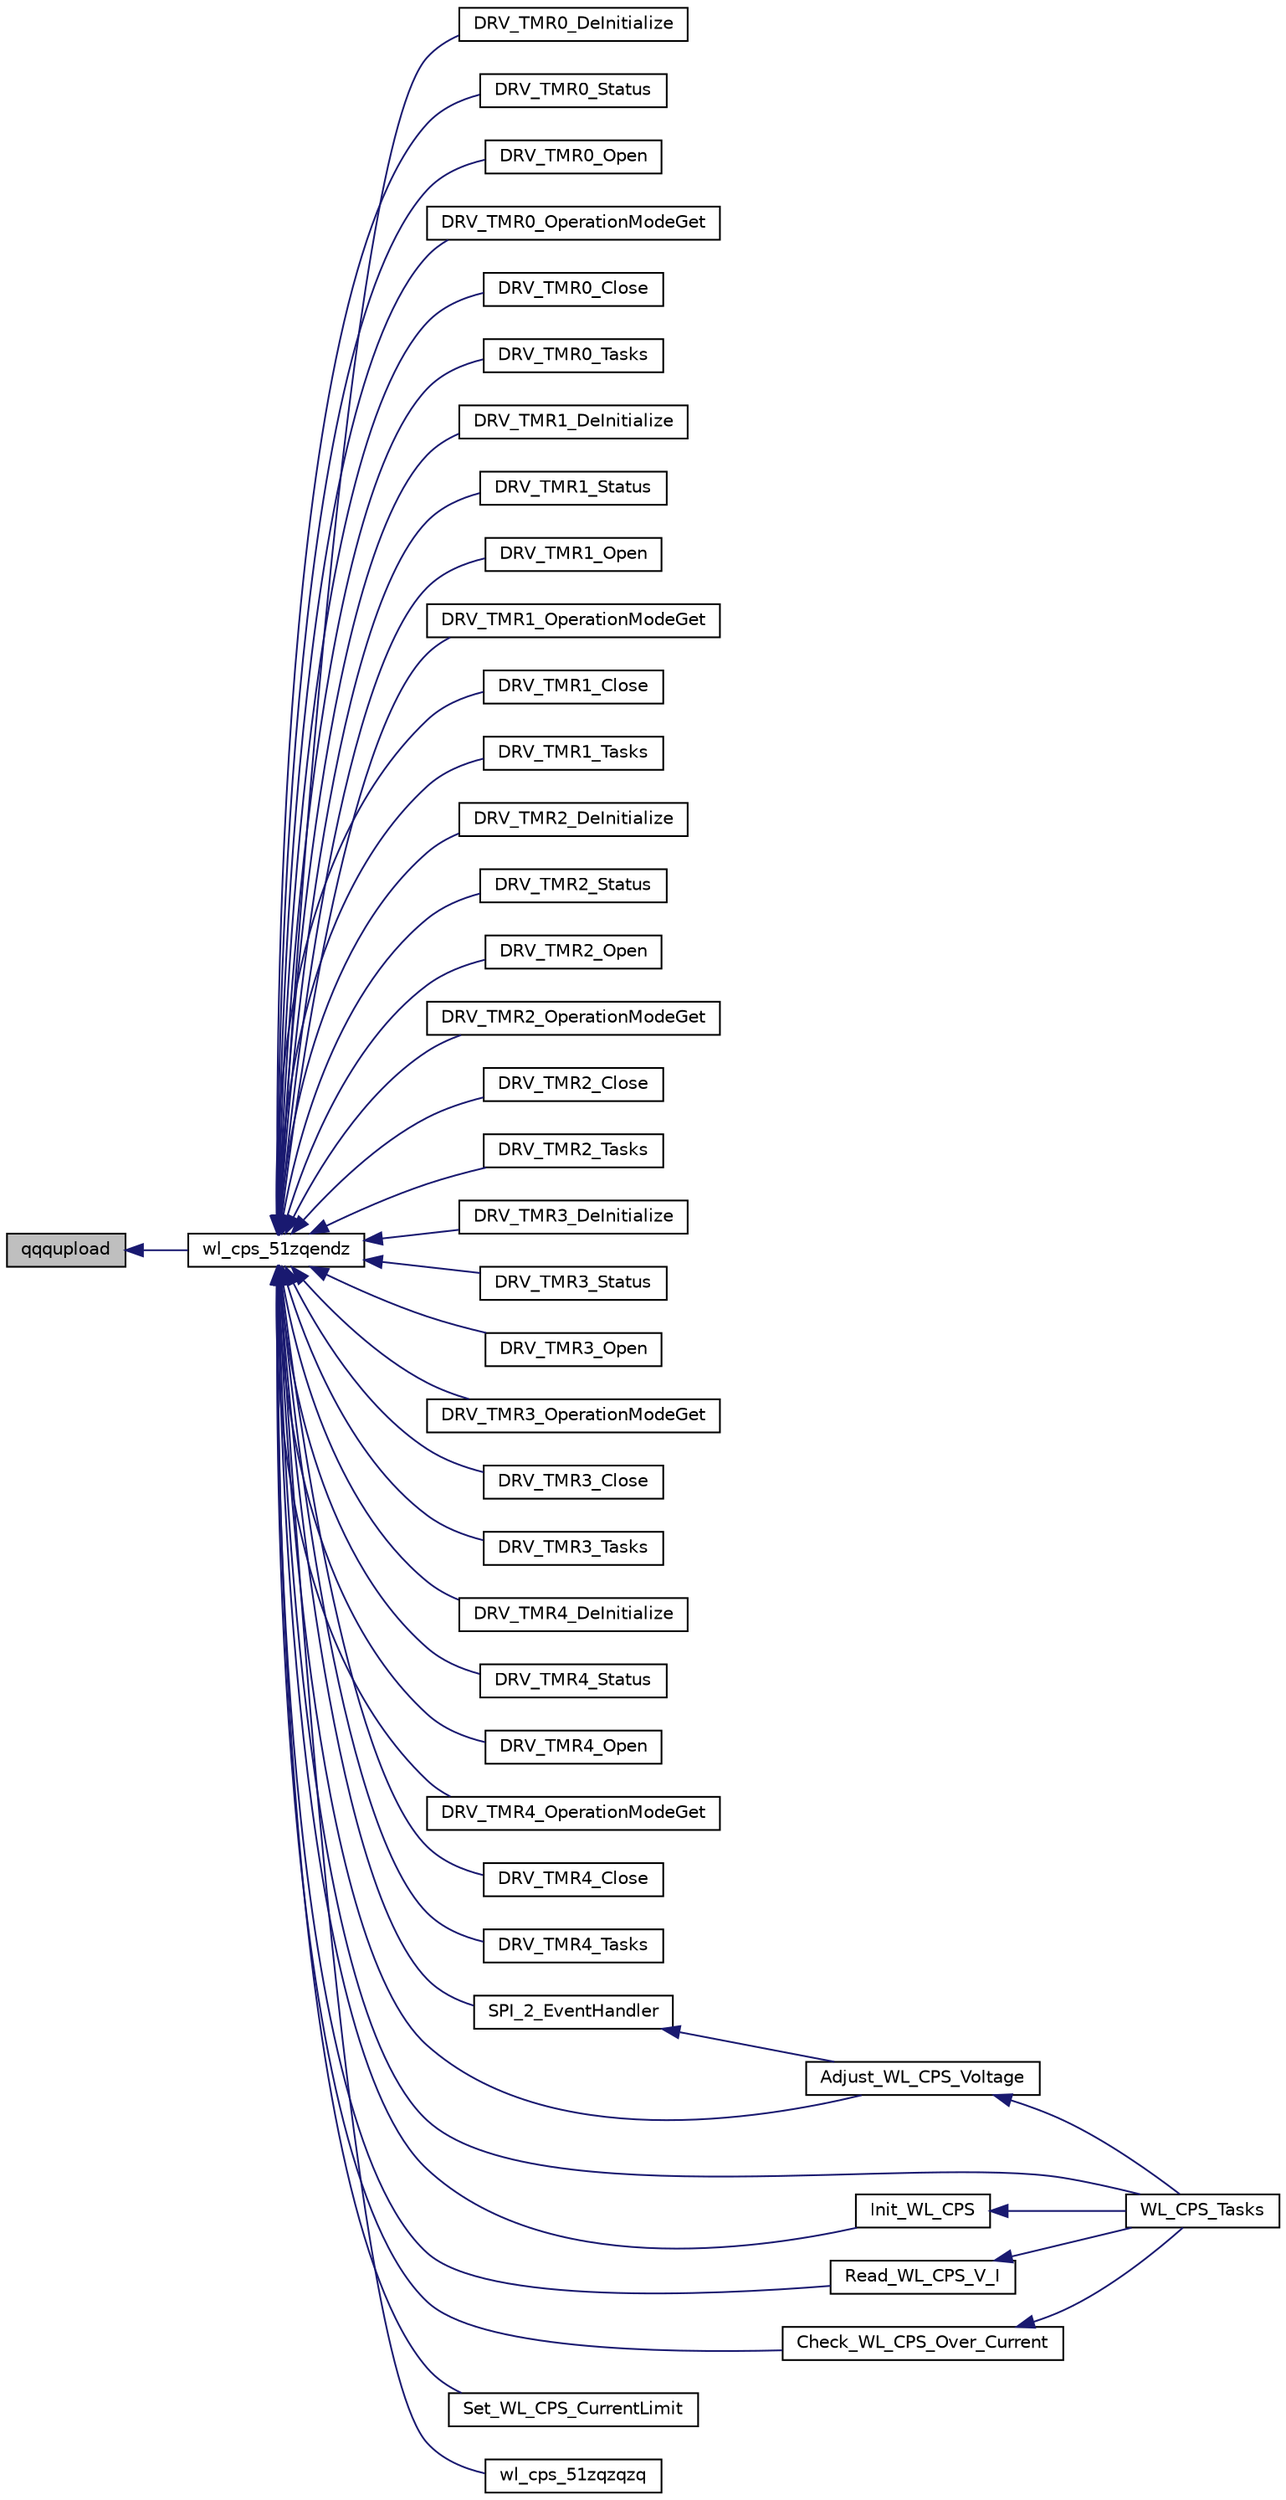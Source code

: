 digraph "qqqupload"
{
  edge [fontname="Helvetica",fontsize="10",labelfontname="Helvetica",labelfontsize="10"];
  node [fontname="Helvetica",fontsize="10",shape=record];
  rankdir="LR";
  Node1638 [label="qqqupload",height=0.2,width=0.4,color="black", fillcolor="grey75", style="filled", fontcolor="black"];
  Node1638 -> Node1639 [dir="back",color="midnightblue",fontsize="10",style="solid",fontname="Helvetica"];
  Node1639 [label="wl_cps_51zqendz",height=0.2,width=0.4,color="black", fillcolor="white", style="filled",URL="$inszt__wl__cps_8c.html#a643ad3d463b7f6352f5129c3e7cca3b7"];
  Node1639 -> Node1640 [dir="back",color="midnightblue",fontsize="10",style="solid",fontname="Helvetica"];
  Node1640 [label="DRV_TMR0_DeInitialize",height=0.2,width=0.4,color="black", fillcolor="white", style="filled",URL="$inszt__wl__cps_8c.html#ac35e22ce2277246569aa15a0142f42de"];
  Node1639 -> Node1641 [dir="back",color="midnightblue",fontsize="10",style="solid",fontname="Helvetica"];
  Node1641 [label="DRV_TMR0_Status",height=0.2,width=0.4,color="black", fillcolor="white", style="filled",URL="$inszt__wl__cps_8c.html#aa0b45abb3787c0b80fba63077983fda6"];
  Node1639 -> Node1642 [dir="back",color="midnightblue",fontsize="10",style="solid",fontname="Helvetica"];
  Node1642 [label="DRV_TMR0_Open",height=0.2,width=0.4,color="black", fillcolor="white", style="filled",URL="$inszt__wl__cps_8c.html#a6185be0b1acc5308100e9c168c6d9882"];
  Node1639 -> Node1643 [dir="back",color="midnightblue",fontsize="10",style="solid",fontname="Helvetica"];
  Node1643 [label="DRV_TMR0_OperationModeGet",height=0.2,width=0.4,color="black", fillcolor="white", style="filled",URL="$inszt__wl__cps_8c.html#a75154e72363837310412c5f0f77ca99b"];
  Node1639 -> Node1644 [dir="back",color="midnightblue",fontsize="10",style="solid",fontname="Helvetica"];
  Node1644 [label="DRV_TMR0_Close",height=0.2,width=0.4,color="black", fillcolor="white", style="filled",URL="$inszt__wl__cps_8c.html#a32eae35a1e64a44969e70c746ec9cdc2"];
  Node1639 -> Node1645 [dir="back",color="midnightblue",fontsize="10",style="solid",fontname="Helvetica"];
  Node1645 [label="DRV_TMR0_Tasks",height=0.2,width=0.4,color="black", fillcolor="white", style="filled",URL="$inszt__wl__cps_8c.html#a074ed24077060483c762988f726d23e9"];
  Node1639 -> Node1646 [dir="back",color="midnightblue",fontsize="10",style="solid",fontname="Helvetica"];
  Node1646 [label="DRV_TMR1_DeInitialize",height=0.2,width=0.4,color="black", fillcolor="white", style="filled",URL="$inszt__wl__cps_8c.html#abf7739f5097a1ceff5268ea070a35c9e"];
  Node1639 -> Node1647 [dir="back",color="midnightblue",fontsize="10",style="solid",fontname="Helvetica"];
  Node1647 [label="DRV_TMR1_Status",height=0.2,width=0.4,color="black", fillcolor="white", style="filled",URL="$inszt__wl__cps_8c.html#af0b509a65d0cc40830845f905e72f383"];
  Node1639 -> Node1648 [dir="back",color="midnightblue",fontsize="10",style="solid",fontname="Helvetica"];
  Node1648 [label="DRV_TMR1_Open",height=0.2,width=0.4,color="black", fillcolor="white", style="filled",URL="$inszt__wl__cps_8c.html#ac23662f1a2e62aff3d8576b4fb403b5e"];
  Node1639 -> Node1649 [dir="back",color="midnightblue",fontsize="10",style="solid",fontname="Helvetica"];
  Node1649 [label="DRV_TMR1_OperationModeGet",height=0.2,width=0.4,color="black", fillcolor="white", style="filled",URL="$inszt__wl__cps_8c.html#a2ddcb52c248a14db2f5d3cc2b8396b4d"];
  Node1639 -> Node1650 [dir="back",color="midnightblue",fontsize="10",style="solid",fontname="Helvetica"];
  Node1650 [label="DRV_TMR1_Close",height=0.2,width=0.4,color="black", fillcolor="white", style="filled",URL="$inszt__wl__cps_8c.html#a6a5cde4bb2a1f040394eff6085aa1d59"];
  Node1639 -> Node1651 [dir="back",color="midnightblue",fontsize="10",style="solid",fontname="Helvetica"];
  Node1651 [label="DRV_TMR1_Tasks",height=0.2,width=0.4,color="black", fillcolor="white", style="filled",URL="$inszt__wl__cps_8c.html#a0c01e1083b80ad88b2bc0fae758b1f0e"];
  Node1639 -> Node1652 [dir="back",color="midnightblue",fontsize="10",style="solid",fontname="Helvetica"];
  Node1652 [label="DRV_TMR2_DeInitialize",height=0.2,width=0.4,color="black", fillcolor="white", style="filled",URL="$inszt__wl__cps_8c.html#a0aa800750e31f5d3aea0afcd7faa41fe"];
  Node1639 -> Node1653 [dir="back",color="midnightblue",fontsize="10",style="solid",fontname="Helvetica"];
  Node1653 [label="DRV_TMR2_Status",height=0.2,width=0.4,color="black", fillcolor="white", style="filled",URL="$inszt__wl__cps_8c.html#ab66021f387d5cbb3e7ab20b7718aa773"];
  Node1639 -> Node1654 [dir="back",color="midnightblue",fontsize="10",style="solid",fontname="Helvetica"];
  Node1654 [label="DRV_TMR2_Open",height=0.2,width=0.4,color="black", fillcolor="white", style="filled",URL="$inszt__wl__cps_8c.html#ae3ec2e7d926f1dfcf4d5b4ec3f4452b1"];
  Node1639 -> Node1655 [dir="back",color="midnightblue",fontsize="10",style="solid",fontname="Helvetica"];
  Node1655 [label="DRV_TMR2_OperationModeGet",height=0.2,width=0.4,color="black", fillcolor="white", style="filled",URL="$inszt__wl__cps_8c.html#aaec612bc5ca6823e226aa9e168f0f7e4"];
  Node1639 -> Node1656 [dir="back",color="midnightblue",fontsize="10",style="solid",fontname="Helvetica"];
  Node1656 [label="DRV_TMR2_Close",height=0.2,width=0.4,color="black", fillcolor="white", style="filled",URL="$inszt__wl__cps_8c.html#a5ad44e5f36f8a566c396331e7c08c15d"];
  Node1639 -> Node1657 [dir="back",color="midnightblue",fontsize="10",style="solid",fontname="Helvetica"];
  Node1657 [label="DRV_TMR2_Tasks",height=0.2,width=0.4,color="black", fillcolor="white", style="filled",URL="$inszt__wl__cps_8c.html#a4cae103296c260a0cacd0bfbb02abec6"];
  Node1639 -> Node1658 [dir="back",color="midnightblue",fontsize="10",style="solid",fontname="Helvetica"];
  Node1658 [label="DRV_TMR3_DeInitialize",height=0.2,width=0.4,color="black", fillcolor="white", style="filled",URL="$inszt__wl__cps_8c.html#a51119949a1b0dc2ade9d15cd3eef3cf9"];
  Node1639 -> Node1659 [dir="back",color="midnightblue",fontsize="10",style="solid",fontname="Helvetica"];
  Node1659 [label="DRV_TMR3_Status",height=0.2,width=0.4,color="black", fillcolor="white", style="filled",URL="$inszt__wl__cps_8c.html#ab337820f2261ee63bfbdbe91f999de92"];
  Node1639 -> Node1660 [dir="back",color="midnightblue",fontsize="10",style="solid",fontname="Helvetica"];
  Node1660 [label="DRV_TMR3_Open",height=0.2,width=0.4,color="black", fillcolor="white", style="filled",URL="$inszt__wl__cps_8c.html#a14def85d2721c6fe7a0f52e5da985745"];
  Node1639 -> Node1661 [dir="back",color="midnightblue",fontsize="10",style="solid",fontname="Helvetica"];
  Node1661 [label="DRV_TMR3_OperationModeGet",height=0.2,width=0.4,color="black", fillcolor="white", style="filled",URL="$inszt__wl__cps_8c.html#aba3d374b5742c8fed77fb9c5125906e8"];
  Node1639 -> Node1662 [dir="back",color="midnightblue",fontsize="10",style="solid",fontname="Helvetica"];
  Node1662 [label="DRV_TMR3_Close",height=0.2,width=0.4,color="black", fillcolor="white", style="filled",URL="$inszt__wl__cps_8c.html#a5dd9fa4b5c96ae83f17ed22952b3526b"];
  Node1639 -> Node1663 [dir="back",color="midnightblue",fontsize="10",style="solid",fontname="Helvetica"];
  Node1663 [label="DRV_TMR3_Tasks",height=0.2,width=0.4,color="black", fillcolor="white", style="filled",URL="$inszt__wl__cps_8c.html#ac4622292b2dab66f9b5ae9778db08478"];
  Node1639 -> Node1664 [dir="back",color="midnightblue",fontsize="10",style="solid",fontname="Helvetica"];
  Node1664 [label="DRV_TMR4_DeInitialize",height=0.2,width=0.4,color="black", fillcolor="white", style="filled",URL="$inszt__wl__cps_8c.html#a24315793d9553d184024aea496534bc5"];
  Node1639 -> Node1665 [dir="back",color="midnightblue",fontsize="10",style="solid",fontname="Helvetica"];
  Node1665 [label="DRV_TMR4_Status",height=0.2,width=0.4,color="black", fillcolor="white", style="filled",URL="$inszt__wl__cps_8c.html#aeb55a9257642cf221bcb641b25033668"];
  Node1639 -> Node1666 [dir="back",color="midnightblue",fontsize="10",style="solid",fontname="Helvetica"];
  Node1666 [label="DRV_TMR4_Open",height=0.2,width=0.4,color="black", fillcolor="white", style="filled",URL="$inszt__wl__cps_8c.html#a6e2c39c5a9d8b23859be0e673b43b1b9"];
  Node1639 -> Node1667 [dir="back",color="midnightblue",fontsize="10",style="solid",fontname="Helvetica"];
  Node1667 [label="DRV_TMR4_OperationModeGet",height=0.2,width=0.4,color="black", fillcolor="white", style="filled",URL="$inszt__wl__cps_8c.html#ad47780c4b3a36ef4f64841b0106a751d"];
  Node1639 -> Node1668 [dir="back",color="midnightblue",fontsize="10",style="solid",fontname="Helvetica"];
  Node1668 [label="DRV_TMR4_Close",height=0.2,width=0.4,color="black", fillcolor="white", style="filled",URL="$inszt__wl__cps_8c.html#abca98245dd4f6348cc96c19911fa2f7f"];
  Node1639 -> Node1669 [dir="back",color="midnightblue",fontsize="10",style="solid",fontname="Helvetica"];
  Node1669 [label="DRV_TMR4_Tasks",height=0.2,width=0.4,color="black", fillcolor="white", style="filled",URL="$inszt__wl__cps_8c.html#a97a4bb302673812056f8ad54ea70b59e"];
  Node1639 -> Node1670 [dir="back",color="midnightblue",fontsize="10",style="solid",fontname="Helvetica"];
  Node1670 [label="SPI_2_EventHandler",height=0.2,width=0.4,color="black", fillcolor="white", style="filled",URL="$inszt__wl__cps_8c.html#aab4675454974c6c43db9a38907e579a1"];
  Node1670 -> Node1671 [dir="back",color="midnightblue",fontsize="10",style="solid",fontname="Helvetica"];
  Node1671 [label="Adjust_WL_CPS_Voltage",height=0.2,width=0.4,color="black", fillcolor="white", style="filled",URL="$wl__cps_8h.html#a0ccad27b77873391f134d0611447793d"];
  Node1671 -> Node1672 [dir="back",color="midnightblue",fontsize="10",style="solid",fontname="Helvetica"];
  Node1672 [label="WL_CPS_Tasks",height=0.2,width=0.4,color="black", fillcolor="white", style="filled",URL="$wl__cps_8h.html#aaad98aba229bad2faf7cb6cee2b5a2f5"];
  Node1639 -> Node1672 [dir="back",color="midnightblue",fontsize="10",style="solid",fontname="Helvetica"];
  Node1639 -> Node1673 [dir="back",color="midnightblue",fontsize="10",style="solid",fontname="Helvetica"];
  Node1673 [label="Init_WL_CPS",height=0.2,width=0.4,color="black", fillcolor="white", style="filled",URL="$inszt__wl__cps_8c.html#af1bd913adbd7b4e5347233d51d153903"];
  Node1673 -> Node1672 [dir="back",color="midnightblue",fontsize="10",style="solid",fontname="Helvetica"];
  Node1639 -> Node1674 [dir="back",color="midnightblue",fontsize="10",style="solid",fontname="Helvetica"];
  Node1674 [label="Read_WL_CPS_V_I",height=0.2,width=0.4,color="black", fillcolor="white", style="filled",URL="$inszt__wl__cps_8c.html#abbba038142864011e61d92408fcd4aa0"];
  Node1674 -> Node1672 [dir="back",color="midnightblue",fontsize="10",style="solid",fontname="Helvetica"];
  Node1639 -> Node1675 [dir="back",color="midnightblue",fontsize="10",style="solid",fontname="Helvetica"];
  Node1675 [label="Check_WL_CPS_Over_Current",height=0.2,width=0.4,color="black", fillcolor="white", style="filled",URL="$inszt__wl__cps_8c.html#ab7857a7c2e399bd83a1ec3021a30fe90"];
  Node1675 -> Node1672 [dir="back",color="midnightblue",fontsize="10",style="solid",fontname="Helvetica"];
  Node1639 -> Node1671 [dir="back",color="midnightblue",fontsize="10",style="solid",fontname="Helvetica"];
  Node1639 -> Node1676 [dir="back",color="midnightblue",fontsize="10",style="solid",fontname="Helvetica"];
  Node1676 [label="Set_WL_CPS_CurrentLimit",height=0.2,width=0.4,color="black", fillcolor="white", style="filled",URL="$wl__cps_8h.html#a7935a03e78d0e8a4b27dfec91e66974a"];
  Node1639 -> Node1677 [dir="back",color="midnightblue",fontsize="10",style="solid",fontname="Helvetica"];
  Node1677 [label="wl_cps_51zqzqzq",height=0.2,width=0.4,color="black", fillcolor="white", style="filled",URL="$inszt__wl__cps_8c.html#aa67883a4b128e739d566755e7b7f8992"];
}
